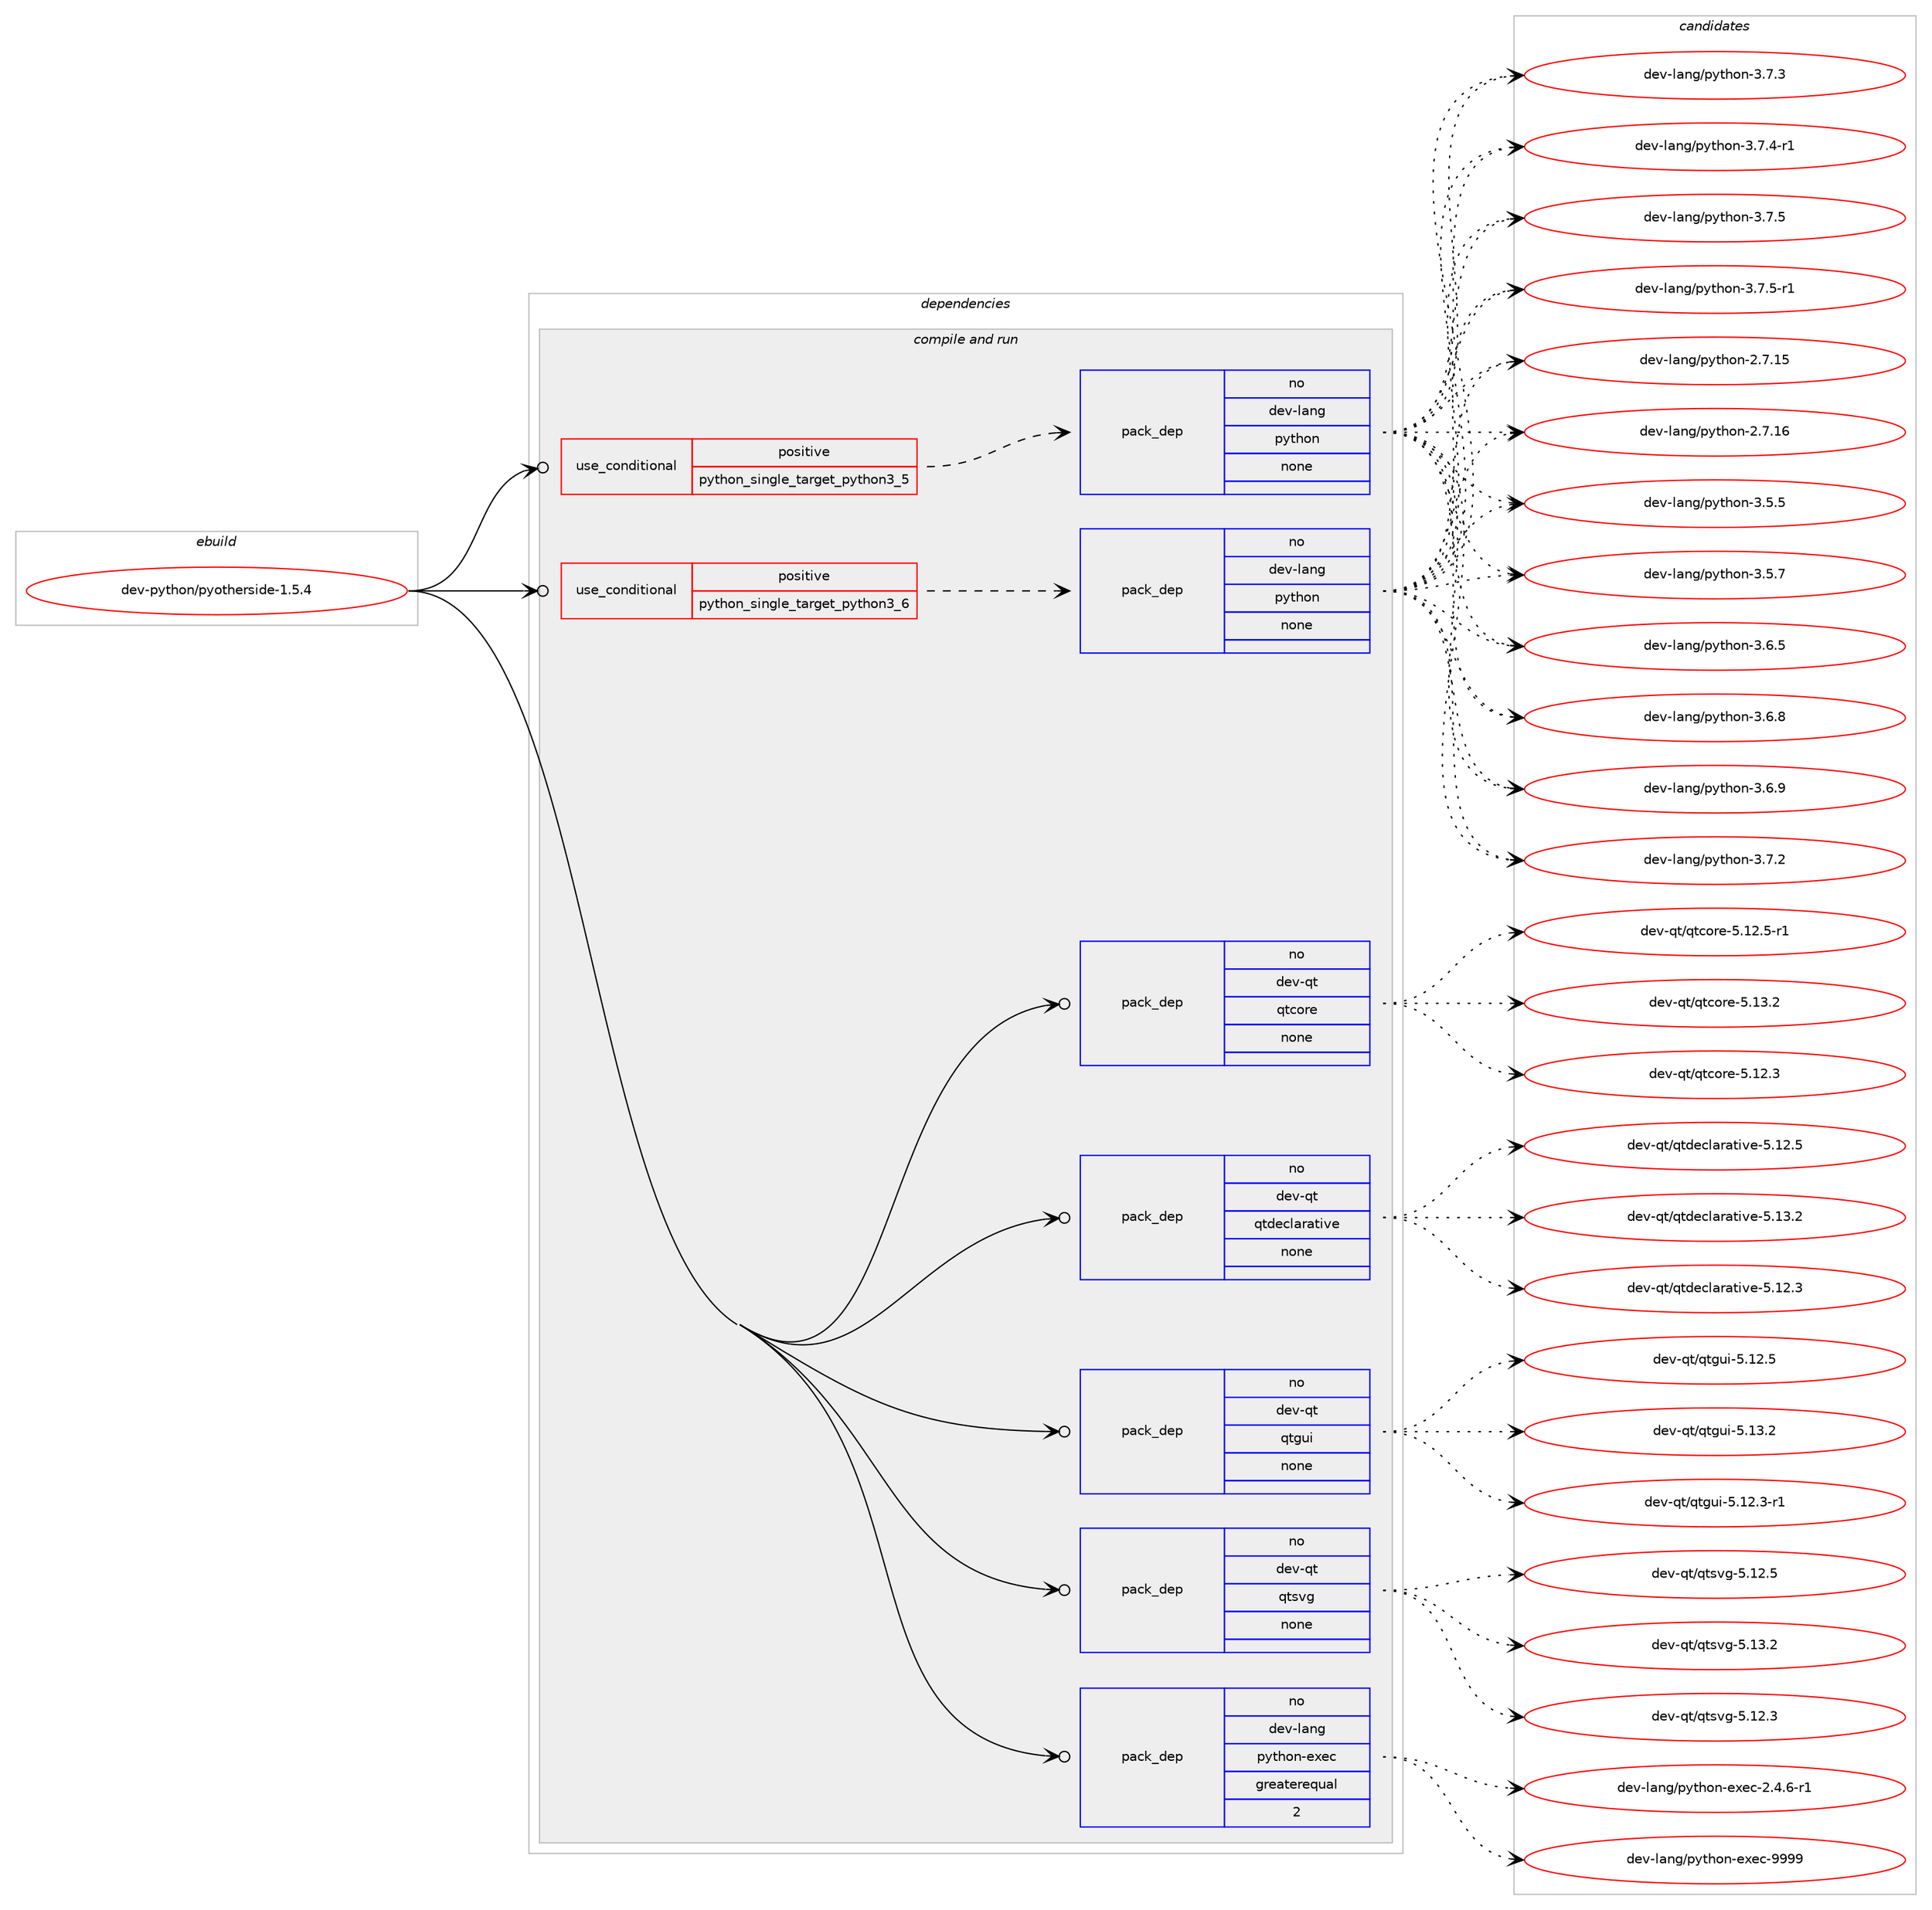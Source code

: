 digraph prolog {

# *************
# Graph options
# *************

newrank=true;
concentrate=true;
compound=true;
graph [rankdir=LR,fontname=Helvetica,fontsize=10,ranksep=1.5];#, ranksep=2.5, nodesep=0.2];
edge  [arrowhead=vee];
node  [fontname=Helvetica,fontsize=10];

# **********
# The ebuild
# **********

subgraph cluster_leftcol {
color=gray;
rank=same;
label=<<i>ebuild</i>>;
id [label="dev-python/pyotherside-1.5.4", color=red, width=4, href="../dev-python/pyotherside-1.5.4.svg"];
}

# ****************
# The dependencies
# ****************

subgraph cluster_midcol {
color=gray;
label=<<i>dependencies</i>>;
subgraph cluster_compile {
fillcolor="#eeeeee";
style=filled;
label=<<i>compile</i>>;
}
subgraph cluster_compileandrun {
fillcolor="#eeeeee";
style=filled;
label=<<i>compile and run</i>>;
subgraph cond146423 {
dependency627495 [label=<<TABLE BORDER="0" CELLBORDER="1" CELLSPACING="0" CELLPADDING="4"><TR><TD ROWSPAN="3" CELLPADDING="10">use_conditional</TD></TR><TR><TD>positive</TD></TR><TR><TD>python_single_target_python3_5</TD></TR></TABLE>>, shape=none, color=red];
subgraph pack469223 {
dependency627496 [label=<<TABLE BORDER="0" CELLBORDER="1" CELLSPACING="0" CELLPADDING="4" WIDTH="220"><TR><TD ROWSPAN="6" CELLPADDING="30">pack_dep</TD></TR><TR><TD WIDTH="110">no</TD></TR><TR><TD>dev-lang</TD></TR><TR><TD>python</TD></TR><TR><TD>none</TD></TR><TR><TD></TD></TR></TABLE>>, shape=none, color=blue];
}
dependency627495:e -> dependency627496:w [weight=20,style="dashed",arrowhead="vee"];
}
id:e -> dependency627495:w [weight=20,style="solid",arrowhead="odotvee"];
subgraph cond146424 {
dependency627497 [label=<<TABLE BORDER="0" CELLBORDER="1" CELLSPACING="0" CELLPADDING="4"><TR><TD ROWSPAN="3" CELLPADDING="10">use_conditional</TD></TR><TR><TD>positive</TD></TR><TR><TD>python_single_target_python3_6</TD></TR></TABLE>>, shape=none, color=red];
subgraph pack469224 {
dependency627498 [label=<<TABLE BORDER="0" CELLBORDER="1" CELLSPACING="0" CELLPADDING="4" WIDTH="220"><TR><TD ROWSPAN="6" CELLPADDING="30">pack_dep</TD></TR><TR><TD WIDTH="110">no</TD></TR><TR><TD>dev-lang</TD></TR><TR><TD>python</TD></TR><TR><TD>none</TD></TR><TR><TD></TD></TR></TABLE>>, shape=none, color=blue];
}
dependency627497:e -> dependency627498:w [weight=20,style="dashed",arrowhead="vee"];
}
id:e -> dependency627497:w [weight=20,style="solid",arrowhead="odotvee"];
subgraph pack469225 {
dependency627499 [label=<<TABLE BORDER="0" CELLBORDER="1" CELLSPACING="0" CELLPADDING="4" WIDTH="220"><TR><TD ROWSPAN="6" CELLPADDING="30">pack_dep</TD></TR><TR><TD WIDTH="110">no</TD></TR><TR><TD>dev-lang</TD></TR><TR><TD>python-exec</TD></TR><TR><TD>greaterequal</TD></TR><TR><TD>2</TD></TR></TABLE>>, shape=none, color=blue];
}
id:e -> dependency627499:w [weight=20,style="solid",arrowhead="odotvee"];
subgraph pack469226 {
dependency627500 [label=<<TABLE BORDER="0" CELLBORDER="1" CELLSPACING="0" CELLPADDING="4" WIDTH="220"><TR><TD ROWSPAN="6" CELLPADDING="30">pack_dep</TD></TR><TR><TD WIDTH="110">no</TD></TR><TR><TD>dev-qt</TD></TR><TR><TD>qtcore</TD></TR><TR><TD>none</TD></TR><TR><TD></TD></TR></TABLE>>, shape=none, color=blue];
}
id:e -> dependency627500:w [weight=20,style="solid",arrowhead="odotvee"];
subgraph pack469227 {
dependency627501 [label=<<TABLE BORDER="0" CELLBORDER="1" CELLSPACING="0" CELLPADDING="4" WIDTH="220"><TR><TD ROWSPAN="6" CELLPADDING="30">pack_dep</TD></TR><TR><TD WIDTH="110">no</TD></TR><TR><TD>dev-qt</TD></TR><TR><TD>qtdeclarative</TD></TR><TR><TD>none</TD></TR><TR><TD></TD></TR></TABLE>>, shape=none, color=blue];
}
id:e -> dependency627501:w [weight=20,style="solid",arrowhead="odotvee"];
subgraph pack469228 {
dependency627502 [label=<<TABLE BORDER="0" CELLBORDER="1" CELLSPACING="0" CELLPADDING="4" WIDTH="220"><TR><TD ROWSPAN="6" CELLPADDING="30">pack_dep</TD></TR><TR><TD WIDTH="110">no</TD></TR><TR><TD>dev-qt</TD></TR><TR><TD>qtgui</TD></TR><TR><TD>none</TD></TR><TR><TD></TD></TR></TABLE>>, shape=none, color=blue];
}
id:e -> dependency627502:w [weight=20,style="solid",arrowhead="odotvee"];
subgraph pack469229 {
dependency627503 [label=<<TABLE BORDER="0" CELLBORDER="1" CELLSPACING="0" CELLPADDING="4" WIDTH="220"><TR><TD ROWSPAN="6" CELLPADDING="30">pack_dep</TD></TR><TR><TD WIDTH="110">no</TD></TR><TR><TD>dev-qt</TD></TR><TR><TD>qtsvg</TD></TR><TR><TD>none</TD></TR><TR><TD></TD></TR></TABLE>>, shape=none, color=blue];
}
id:e -> dependency627503:w [weight=20,style="solid",arrowhead="odotvee"];
}
subgraph cluster_run {
fillcolor="#eeeeee";
style=filled;
label=<<i>run</i>>;
}
}

# **************
# The candidates
# **************

subgraph cluster_choices {
rank=same;
color=gray;
label=<<i>candidates</i>>;

subgraph choice469223 {
color=black;
nodesep=1;
choice10010111845108971101034711212111610411111045504655464953 [label="dev-lang/python-2.7.15", color=red, width=4,href="../dev-lang/python-2.7.15.svg"];
choice10010111845108971101034711212111610411111045504655464954 [label="dev-lang/python-2.7.16", color=red, width=4,href="../dev-lang/python-2.7.16.svg"];
choice100101118451089711010347112121116104111110455146534653 [label="dev-lang/python-3.5.5", color=red, width=4,href="../dev-lang/python-3.5.5.svg"];
choice100101118451089711010347112121116104111110455146534655 [label="dev-lang/python-3.5.7", color=red, width=4,href="../dev-lang/python-3.5.7.svg"];
choice100101118451089711010347112121116104111110455146544653 [label="dev-lang/python-3.6.5", color=red, width=4,href="../dev-lang/python-3.6.5.svg"];
choice100101118451089711010347112121116104111110455146544656 [label="dev-lang/python-3.6.8", color=red, width=4,href="../dev-lang/python-3.6.8.svg"];
choice100101118451089711010347112121116104111110455146544657 [label="dev-lang/python-3.6.9", color=red, width=4,href="../dev-lang/python-3.6.9.svg"];
choice100101118451089711010347112121116104111110455146554650 [label="dev-lang/python-3.7.2", color=red, width=4,href="../dev-lang/python-3.7.2.svg"];
choice100101118451089711010347112121116104111110455146554651 [label="dev-lang/python-3.7.3", color=red, width=4,href="../dev-lang/python-3.7.3.svg"];
choice1001011184510897110103471121211161041111104551465546524511449 [label="dev-lang/python-3.7.4-r1", color=red, width=4,href="../dev-lang/python-3.7.4-r1.svg"];
choice100101118451089711010347112121116104111110455146554653 [label="dev-lang/python-3.7.5", color=red, width=4,href="../dev-lang/python-3.7.5.svg"];
choice1001011184510897110103471121211161041111104551465546534511449 [label="dev-lang/python-3.7.5-r1", color=red, width=4,href="../dev-lang/python-3.7.5-r1.svg"];
dependency627496:e -> choice10010111845108971101034711212111610411111045504655464953:w [style=dotted,weight="100"];
dependency627496:e -> choice10010111845108971101034711212111610411111045504655464954:w [style=dotted,weight="100"];
dependency627496:e -> choice100101118451089711010347112121116104111110455146534653:w [style=dotted,weight="100"];
dependency627496:e -> choice100101118451089711010347112121116104111110455146534655:w [style=dotted,weight="100"];
dependency627496:e -> choice100101118451089711010347112121116104111110455146544653:w [style=dotted,weight="100"];
dependency627496:e -> choice100101118451089711010347112121116104111110455146544656:w [style=dotted,weight="100"];
dependency627496:e -> choice100101118451089711010347112121116104111110455146544657:w [style=dotted,weight="100"];
dependency627496:e -> choice100101118451089711010347112121116104111110455146554650:w [style=dotted,weight="100"];
dependency627496:e -> choice100101118451089711010347112121116104111110455146554651:w [style=dotted,weight="100"];
dependency627496:e -> choice1001011184510897110103471121211161041111104551465546524511449:w [style=dotted,weight="100"];
dependency627496:e -> choice100101118451089711010347112121116104111110455146554653:w [style=dotted,weight="100"];
dependency627496:e -> choice1001011184510897110103471121211161041111104551465546534511449:w [style=dotted,weight="100"];
}
subgraph choice469224 {
color=black;
nodesep=1;
choice10010111845108971101034711212111610411111045504655464953 [label="dev-lang/python-2.7.15", color=red, width=4,href="../dev-lang/python-2.7.15.svg"];
choice10010111845108971101034711212111610411111045504655464954 [label="dev-lang/python-2.7.16", color=red, width=4,href="../dev-lang/python-2.7.16.svg"];
choice100101118451089711010347112121116104111110455146534653 [label="dev-lang/python-3.5.5", color=red, width=4,href="../dev-lang/python-3.5.5.svg"];
choice100101118451089711010347112121116104111110455146534655 [label="dev-lang/python-3.5.7", color=red, width=4,href="../dev-lang/python-3.5.7.svg"];
choice100101118451089711010347112121116104111110455146544653 [label="dev-lang/python-3.6.5", color=red, width=4,href="../dev-lang/python-3.6.5.svg"];
choice100101118451089711010347112121116104111110455146544656 [label="dev-lang/python-3.6.8", color=red, width=4,href="../dev-lang/python-3.6.8.svg"];
choice100101118451089711010347112121116104111110455146544657 [label="dev-lang/python-3.6.9", color=red, width=4,href="../dev-lang/python-3.6.9.svg"];
choice100101118451089711010347112121116104111110455146554650 [label="dev-lang/python-3.7.2", color=red, width=4,href="../dev-lang/python-3.7.2.svg"];
choice100101118451089711010347112121116104111110455146554651 [label="dev-lang/python-3.7.3", color=red, width=4,href="../dev-lang/python-3.7.3.svg"];
choice1001011184510897110103471121211161041111104551465546524511449 [label="dev-lang/python-3.7.4-r1", color=red, width=4,href="../dev-lang/python-3.7.4-r1.svg"];
choice100101118451089711010347112121116104111110455146554653 [label="dev-lang/python-3.7.5", color=red, width=4,href="../dev-lang/python-3.7.5.svg"];
choice1001011184510897110103471121211161041111104551465546534511449 [label="dev-lang/python-3.7.5-r1", color=red, width=4,href="../dev-lang/python-3.7.5-r1.svg"];
dependency627498:e -> choice10010111845108971101034711212111610411111045504655464953:w [style=dotted,weight="100"];
dependency627498:e -> choice10010111845108971101034711212111610411111045504655464954:w [style=dotted,weight="100"];
dependency627498:e -> choice100101118451089711010347112121116104111110455146534653:w [style=dotted,weight="100"];
dependency627498:e -> choice100101118451089711010347112121116104111110455146534655:w [style=dotted,weight="100"];
dependency627498:e -> choice100101118451089711010347112121116104111110455146544653:w [style=dotted,weight="100"];
dependency627498:e -> choice100101118451089711010347112121116104111110455146544656:w [style=dotted,weight="100"];
dependency627498:e -> choice100101118451089711010347112121116104111110455146544657:w [style=dotted,weight="100"];
dependency627498:e -> choice100101118451089711010347112121116104111110455146554650:w [style=dotted,weight="100"];
dependency627498:e -> choice100101118451089711010347112121116104111110455146554651:w [style=dotted,weight="100"];
dependency627498:e -> choice1001011184510897110103471121211161041111104551465546524511449:w [style=dotted,weight="100"];
dependency627498:e -> choice100101118451089711010347112121116104111110455146554653:w [style=dotted,weight="100"];
dependency627498:e -> choice1001011184510897110103471121211161041111104551465546534511449:w [style=dotted,weight="100"];
}
subgraph choice469225 {
color=black;
nodesep=1;
choice10010111845108971101034711212111610411111045101120101994550465246544511449 [label="dev-lang/python-exec-2.4.6-r1", color=red, width=4,href="../dev-lang/python-exec-2.4.6-r1.svg"];
choice10010111845108971101034711212111610411111045101120101994557575757 [label="dev-lang/python-exec-9999", color=red, width=4,href="../dev-lang/python-exec-9999.svg"];
dependency627499:e -> choice10010111845108971101034711212111610411111045101120101994550465246544511449:w [style=dotted,weight="100"];
dependency627499:e -> choice10010111845108971101034711212111610411111045101120101994557575757:w [style=dotted,weight="100"];
}
subgraph choice469226 {
color=black;
nodesep=1;
choice10010111845113116471131169911111410145534649504651 [label="dev-qt/qtcore-5.12.3", color=red, width=4,href="../dev-qt/qtcore-5.12.3.svg"];
choice100101118451131164711311699111114101455346495046534511449 [label="dev-qt/qtcore-5.12.5-r1", color=red, width=4,href="../dev-qt/qtcore-5.12.5-r1.svg"];
choice10010111845113116471131169911111410145534649514650 [label="dev-qt/qtcore-5.13.2", color=red, width=4,href="../dev-qt/qtcore-5.13.2.svg"];
dependency627500:e -> choice10010111845113116471131169911111410145534649504651:w [style=dotted,weight="100"];
dependency627500:e -> choice100101118451131164711311699111114101455346495046534511449:w [style=dotted,weight="100"];
dependency627500:e -> choice10010111845113116471131169911111410145534649514650:w [style=dotted,weight="100"];
}
subgraph choice469227 {
color=black;
nodesep=1;
choice100101118451131164711311610010199108971149711610511810145534649504651 [label="dev-qt/qtdeclarative-5.12.3", color=red, width=4,href="../dev-qt/qtdeclarative-5.12.3.svg"];
choice100101118451131164711311610010199108971149711610511810145534649504653 [label="dev-qt/qtdeclarative-5.12.5", color=red, width=4,href="../dev-qt/qtdeclarative-5.12.5.svg"];
choice100101118451131164711311610010199108971149711610511810145534649514650 [label="dev-qt/qtdeclarative-5.13.2", color=red, width=4,href="../dev-qt/qtdeclarative-5.13.2.svg"];
dependency627501:e -> choice100101118451131164711311610010199108971149711610511810145534649504651:w [style=dotted,weight="100"];
dependency627501:e -> choice100101118451131164711311610010199108971149711610511810145534649504653:w [style=dotted,weight="100"];
dependency627501:e -> choice100101118451131164711311610010199108971149711610511810145534649514650:w [style=dotted,weight="100"];
}
subgraph choice469228 {
color=black;
nodesep=1;
choice1001011184511311647113116103117105455346495046514511449 [label="dev-qt/qtgui-5.12.3-r1", color=red, width=4,href="../dev-qt/qtgui-5.12.3-r1.svg"];
choice100101118451131164711311610311710545534649504653 [label="dev-qt/qtgui-5.12.5", color=red, width=4,href="../dev-qt/qtgui-5.12.5.svg"];
choice100101118451131164711311610311710545534649514650 [label="dev-qt/qtgui-5.13.2", color=red, width=4,href="../dev-qt/qtgui-5.13.2.svg"];
dependency627502:e -> choice1001011184511311647113116103117105455346495046514511449:w [style=dotted,weight="100"];
dependency627502:e -> choice100101118451131164711311610311710545534649504653:w [style=dotted,weight="100"];
dependency627502:e -> choice100101118451131164711311610311710545534649514650:w [style=dotted,weight="100"];
}
subgraph choice469229 {
color=black;
nodesep=1;
choice100101118451131164711311611511810345534649504651 [label="dev-qt/qtsvg-5.12.3", color=red, width=4,href="../dev-qt/qtsvg-5.12.3.svg"];
choice100101118451131164711311611511810345534649504653 [label="dev-qt/qtsvg-5.12.5", color=red, width=4,href="../dev-qt/qtsvg-5.12.5.svg"];
choice100101118451131164711311611511810345534649514650 [label="dev-qt/qtsvg-5.13.2", color=red, width=4,href="../dev-qt/qtsvg-5.13.2.svg"];
dependency627503:e -> choice100101118451131164711311611511810345534649504651:w [style=dotted,weight="100"];
dependency627503:e -> choice100101118451131164711311611511810345534649504653:w [style=dotted,weight="100"];
dependency627503:e -> choice100101118451131164711311611511810345534649514650:w [style=dotted,weight="100"];
}
}

}
